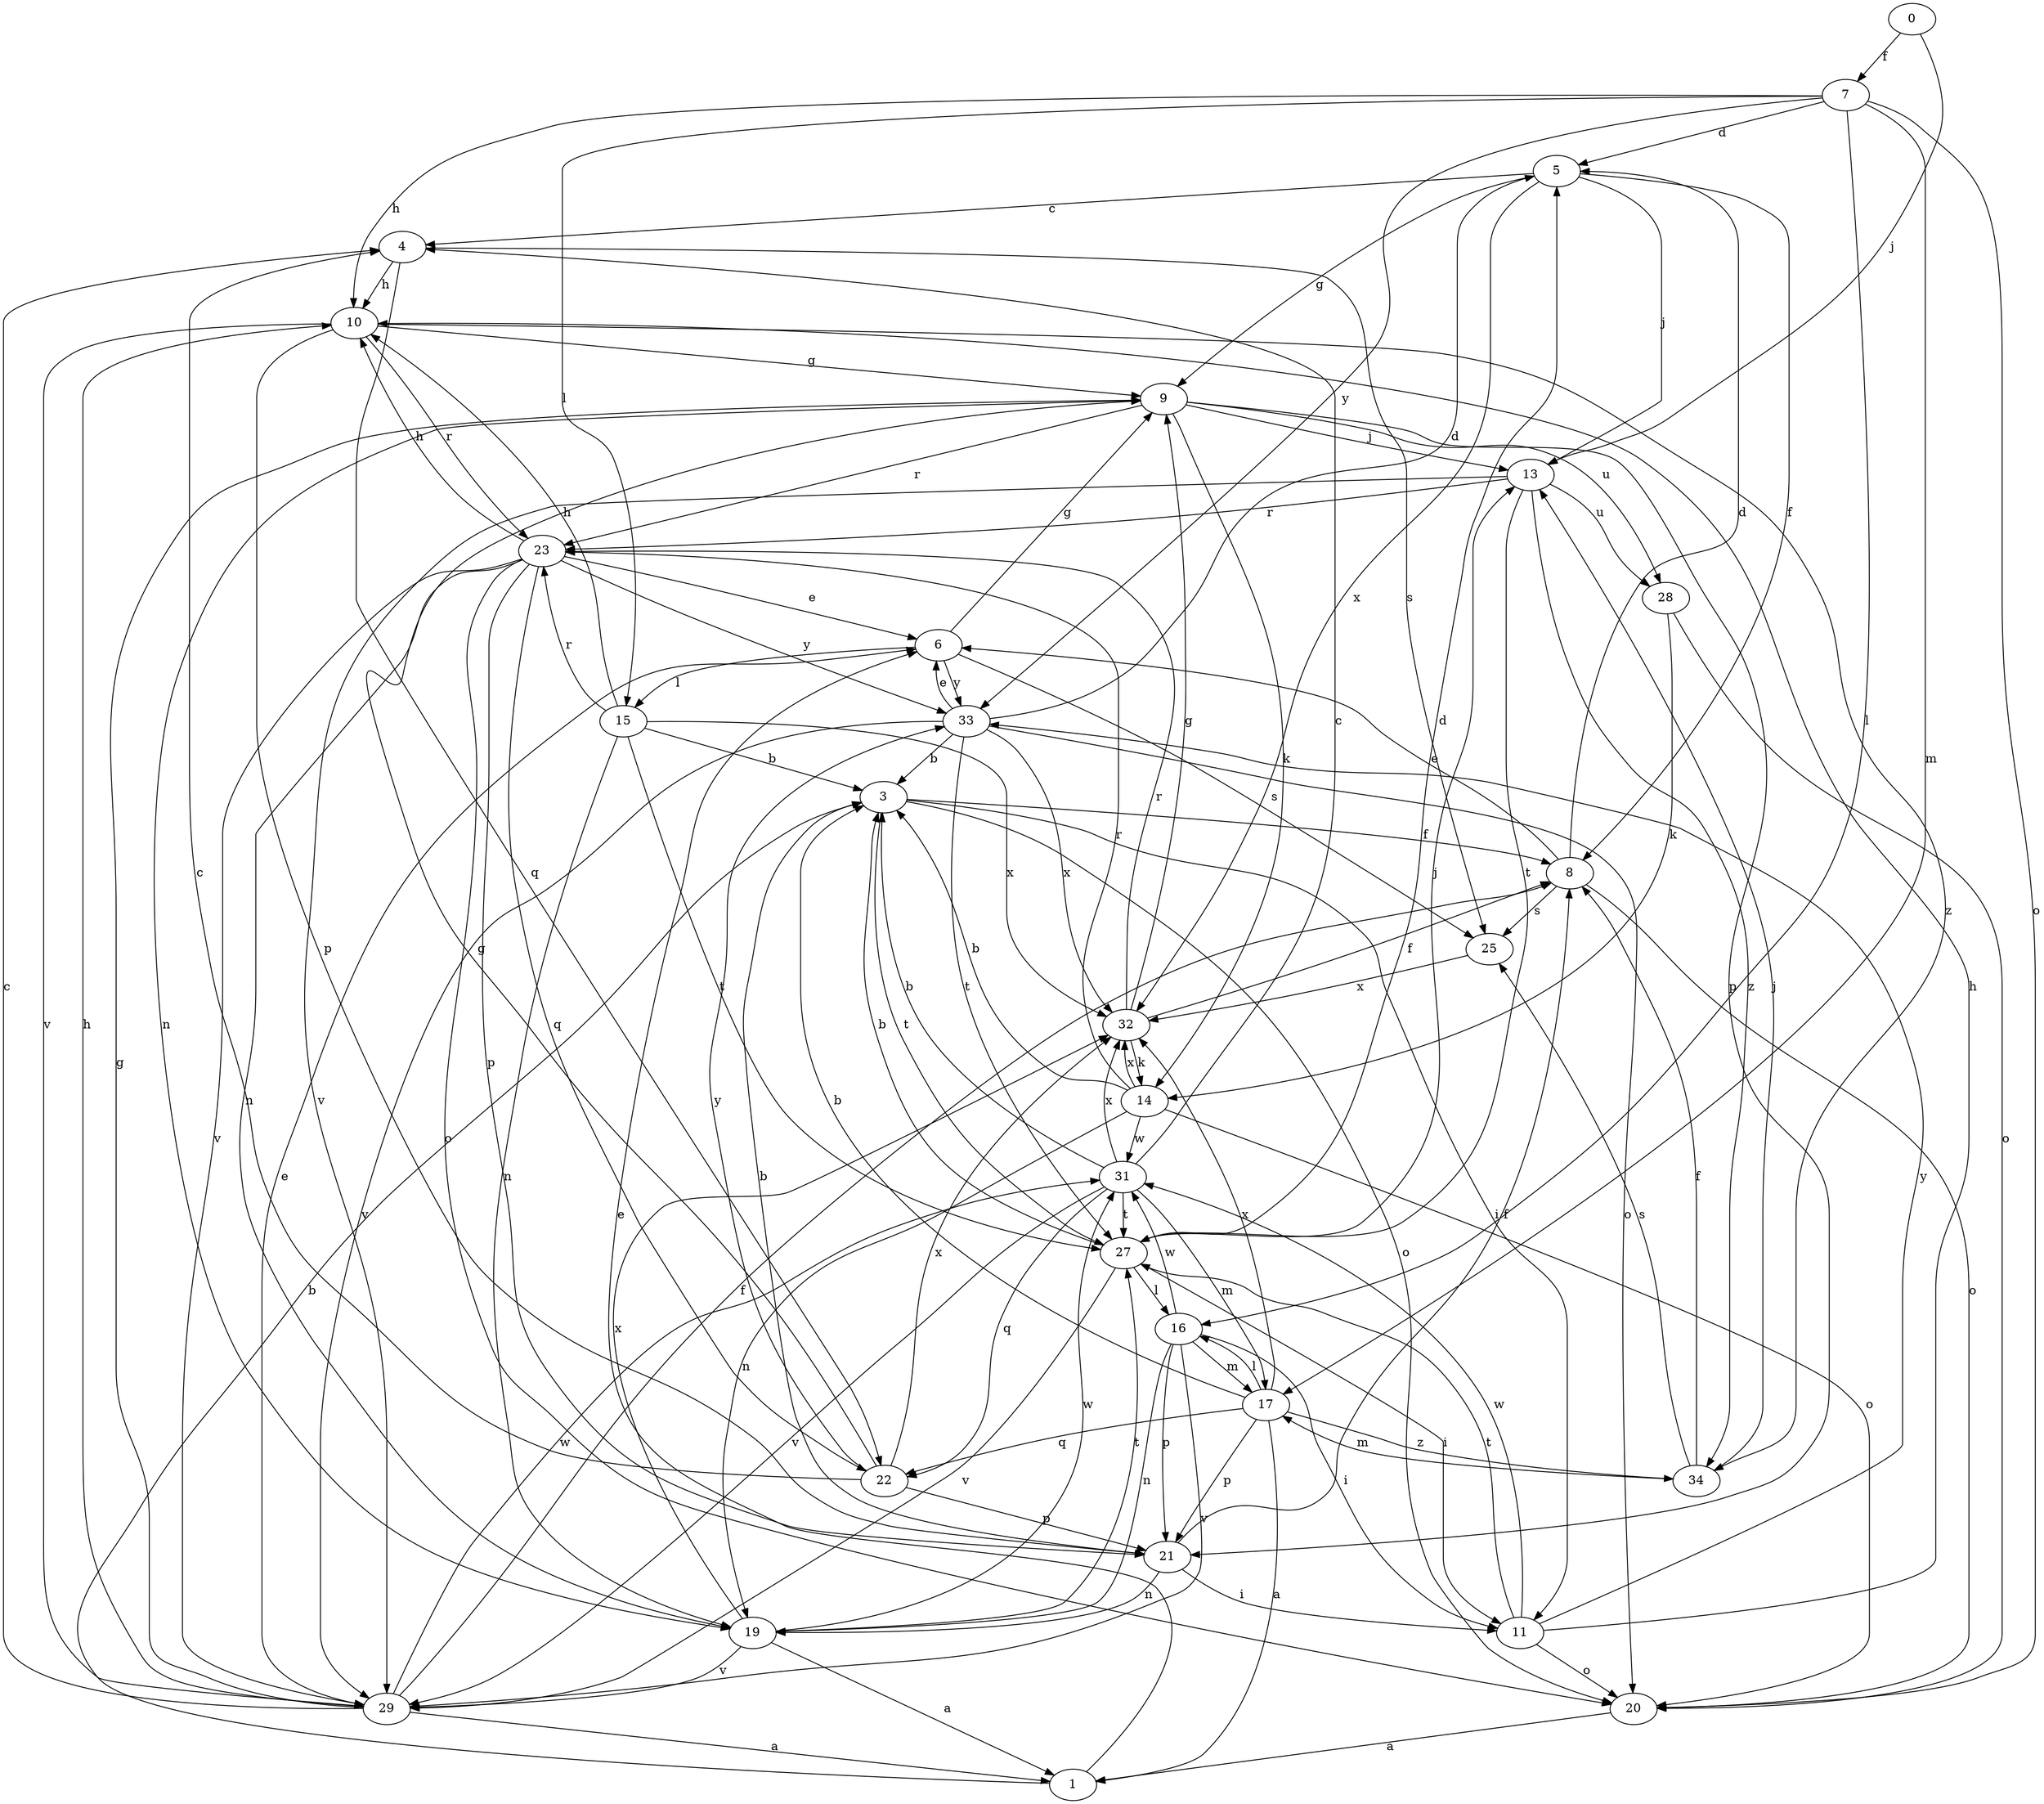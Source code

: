 strict digraph  {
0;
1;
3;
4;
5;
6;
7;
8;
9;
10;
11;
13;
14;
15;
16;
17;
19;
20;
21;
22;
23;
25;
27;
28;
29;
31;
32;
33;
34;
0 -> 7  [label=f];
0 -> 13  [label=j];
1 -> 3  [label=b];
1 -> 6  [label=e];
3 -> 8  [label=f];
3 -> 11  [label=i];
3 -> 20  [label=o];
3 -> 27  [label=t];
4 -> 10  [label=h];
4 -> 22  [label=q];
4 -> 25  [label=s];
5 -> 4  [label=c];
5 -> 8  [label=f];
5 -> 9  [label=g];
5 -> 13  [label=j];
5 -> 32  [label=x];
6 -> 9  [label=g];
6 -> 15  [label=l];
6 -> 25  [label=s];
6 -> 33  [label=y];
7 -> 5  [label=d];
7 -> 10  [label=h];
7 -> 15  [label=l];
7 -> 16  [label=l];
7 -> 17  [label=m];
7 -> 20  [label=o];
7 -> 33  [label=y];
8 -> 5  [label=d];
8 -> 6  [label=e];
8 -> 20  [label=o];
8 -> 25  [label=s];
9 -> 13  [label=j];
9 -> 14  [label=k];
9 -> 19  [label=n];
9 -> 21  [label=p];
9 -> 23  [label=r];
9 -> 28  [label=u];
10 -> 9  [label=g];
10 -> 21  [label=p];
10 -> 23  [label=r];
10 -> 29  [label=v];
10 -> 34  [label=z];
11 -> 10  [label=h];
11 -> 20  [label=o];
11 -> 27  [label=t];
11 -> 31  [label=w];
11 -> 33  [label=y];
13 -> 23  [label=r];
13 -> 27  [label=t];
13 -> 28  [label=u];
13 -> 29  [label=v];
13 -> 34  [label=z];
14 -> 3  [label=b];
14 -> 19  [label=n];
14 -> 20  [label=o];
14 -> 23  [label=r];
14 -> 31  [label=w];
14 -> 32  [label=x];
15 -> 3  [label=b];
15 -> 10  [label=h];
15 -> 19  [label=n];
15 -> 23  [label=r];
15 -> 27  [label=t];
15 -> 32  [label=x];
16 -> 11  [label=i];
16 -> 17  [label=m];
16 -> 19  [label=n];
16 -> 21  [label=p];
16 -> 29  [label=v];
16 -> 31  [label=w];
17 -> 1  [label=a];
17 -> 3  [label=b];
17 -> 16  [label=l];
17 -> 21  [label=p];
17 -> 22  [label=q];
17 -> 32  [label=x];
17 -> 34  [label=z];
19 -> 1  [label=a];
19 -> 27  [label=t];
19 -> 29  [label=v];
19 -> 31  [label=w];
19 -> 32  [label=x];
20 -> 1  [label=a];
21 -> 3  [label=b];
21 -> 8  [label=f];
21 -> 11  [label=i];
21 -> 19  [label=n];
22 -> 4  [label=c];
22 -> 9  [label=g];
22 -> 21  [label=p];
22 -> 32  [label=x];
22 -> 33  [label=y];
23 -> 6  [label=e];
23 -> 10  [label=h];
23 -> 19  [label=n];
23 -> 20  [label=o];
23 -> 21  [label=p];
23 -> 22  [label=q];
23 -> 29  [label=v];
23 -> 33  [label=y];
25 -> 32  [label=x];
27 -> 3  [label=b];
27 -> 5  [label=d];
27 -> 11  [label=i];
27 -> 13  [label=j];
27 -> 16  [label=l];
27 -> 29  [label=v];
28 -> 14  [label=k];
28 -> 20  [label=o];
29 -> 1  [label=a];
29 -> 4  [label=c];
29 -> 6  [label=e];
29 -> 8  [label=f];
29 -> 9  [label=g];
29 -> 10  [label=h];
29 -> 31  [label=w];
31 -> 3  [label=b];
31 -> 4  [label=c];
31 -> 17  [label=m];
31 -> 22  [label=q];
31 -> 27  [label=t];
31 -> 29  [label=v];
31 -> 32  [label=x];
32 -> 8  [label=f];
32 -> 9  [label=g];
32 -> 14  [label=k];
32 -> 23  [label=r];
33 -> 3  [label=b];
33 -> 5  [label=d];
33 -> 6  [label=e];
33 -> 20  [label=o];
33 -> 27  [label=t];
33 -> 29  [label=v];
33 -> 32  [label=x];
34 -> 8  [label=f];
34 -> 13  [label=j];
34 -> 17  [label=m];
34 -> 25  [label=s];
}
